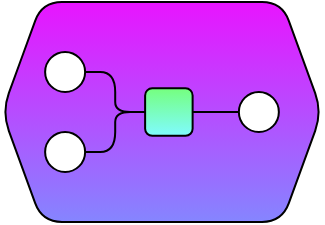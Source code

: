 <mxfile version="13.10.0" type="embed">
    <diagram id="N9Zwo_-bydbVbYLfNZAt" name="Page-1">
        <mxGraphModel dx="320" dy="143" grid="1" gridSize="10" guides="1" tooltips="1" connect="1" arrows="1" fold="1" page="1" pageScale="1" pageWidth="827" pageHeight="1169" math="0" shadow="0">
            <root>
                <mxCell id="0"/>
                <mxCell id="1" parent="0"/>
                <mxCell id="c-4HrHSkvkXUPmh6MDp9-1" value="" style="shape=hexagon;perimeter=hexagonPerimeter2;whiteSpace=wrap;html=1;fixedSize=1;rounded=1;fontColor=#ffffff;gradientDirection=north;gradientColor=#E814FF;fillColor=#8585FF;" parent="1" vertex="1">
                    <mxGeometry x="230" y="50" width="160" height="110" as="geometry"/>
                </mxCell>
                <mxCell id="c-4HrHSkvkXUPmh6MDp9-2" value="" style="ellipse;whiteSpace=wrap;html=1;aspect=fixed;rounded=1;fillColor=#FFFFFF;" parent="1" vertex="1">
                    <mxGeometry x="251.56" y="75" width="20" height="20" as="geometry"/>
                </mxCell>
                <mxCell id="c-4HrHSkvkXUPmh6MDp9-3" value="" style="ellipse;whiteSpace=wrap;html=1;aspect=fixed;rounded=1;fillColor=#FFFFFF;" parent="1" vertex="1">
                    <mxGeometry x="251.56" y="115" width="20" height="20" as="geometry"/>
                </mxCell>
                <mxCell id="c-4HrHSkvkXUPmh6MDp9-5" value="" style="endArrow=none;html=1;exitX=1;exitY=0.5;exitDx=0;exitDy=0;entryX=0;entryY=0.5;entryDx=0;entryDy=0;edgeStyle=orthogonalEdgeStyle;" parent="1" source="c-4HrHSkvkXUPmh6MDp9-2" target="c-4HrHSkvkXUPmh6MDp9-10" edge="1">
                    <mxGeometry width="50" height="50" relative="1" as="geometry">
                        <mxPoint x="251.56" y="130" as="sourcePoint"/>
                        <mxPoint x="301.56" y="105" as="targetPoint"/>
                    </mxGeometry>
                </mxCell>
                <mxCell id="c-4HrHSkvkXUPmh6MDp9-6" value="" style="endArrow=none;html=1;exitX=1;exitY=0.5;exitDx=0;exitDy=0;entryX=0;entryY=0.5;entryDx=0;entryDy=0;edgeStyle=orthogonalEdgeStyle;" parent="1" source="c-4HrHSkvkXUPmh6MDp9-3" target="c-4HrHSkvkXUPmh6MDp9-10" edge="1">
                    <mxGeometry width="50" height="50" relative="1" as="geometry">
                        <mxPoint x="281.56" y="95" as="sourcePoint"/>
                        <mxPoint x="301.56" y="105" as="targetPoint"/>
                    </mxGeometry>
                </mxCell>
                <mxCell id="5" style="edgeStyle=orthogonalEdgeStyle;rounded=0;orthogonalLoop=1;jettySize=auto;html=1;endArrow=none;endFill=0;" edge="1" parent="1" source="c-4HrHSkvkXUPmh6MDp9-10" target="2">
                    <mxGeometry relative="1" as="geometry"/>
                </mxCell>
                <mxCell id="c-4HrHSkvkXUPmh6MDp9-10" value="" style="whiteSpace=wrap;html=1;aspect=fixed;rounded=1;gradientColor=#80FBFF;fillColor=#75FF7E;" parent="1" vertex="1">
                    <mxGeometry x="301.56" y="93.13" width="23.75" height="23.75" as="geometry"/>
                </mxCell>
                <mxCell id="2" value="" style="ellipse;whiteSpace=wrap;html=1;aspect=fixed;rounded=1;fillColor=#FFFFFF;" vertex="1" parent="1">
                    <mxGeometry x="348.43" y="95" width="20" height="20" as="geometry"/>
                </mxCell>
            </root>
        </mxGraphModel>
    </diagram>
</mxfile>